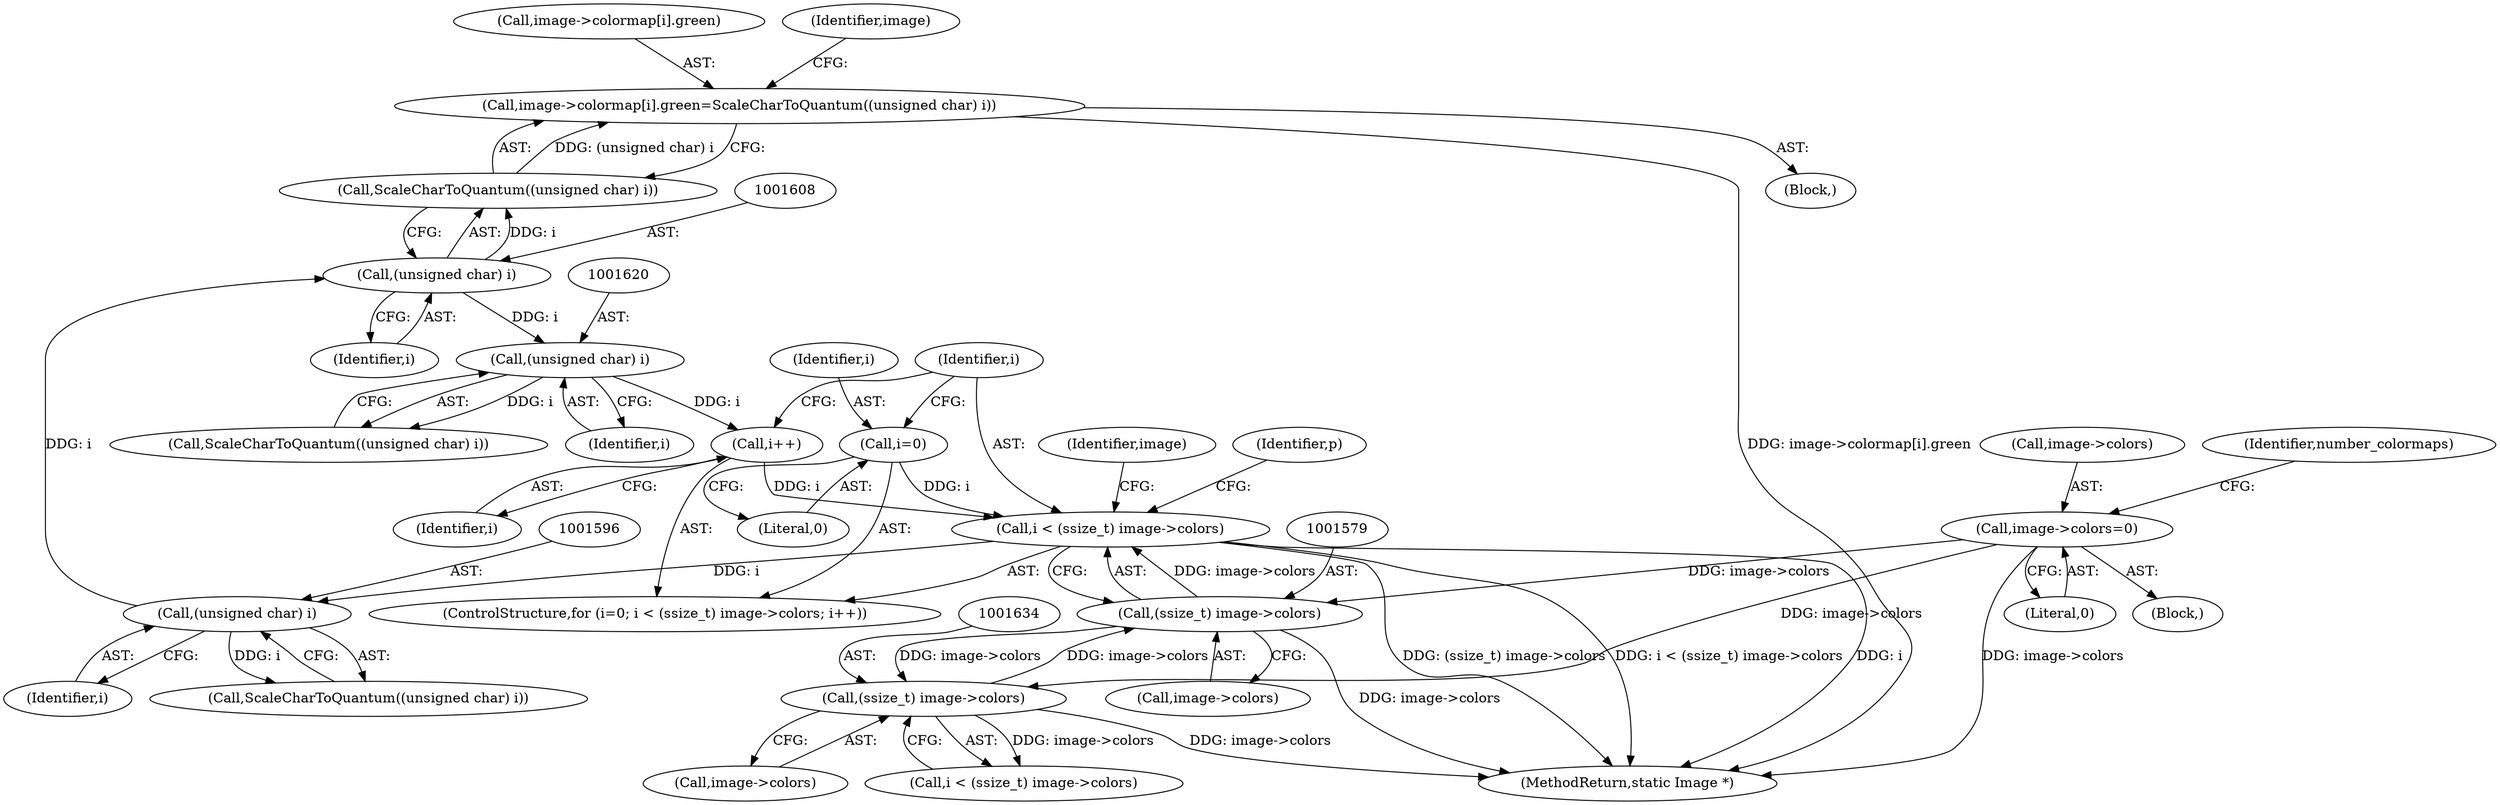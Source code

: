 digraph "0_ImageMagick_7fdf9ea808caa3c81a0eb42656e5fafc59084198@array" {
"1001598" [label="(Call,image->colormap[i].green=ScaleCharToQuantum((unsigned char) i))"];
"1001606" [label="(Call,ScaleCharToQuantum((unsigned char) i))"];
"1001607" [label="(Call,(unsigned char) i)"];
"1001595" [label="(Call,(unsigned char) i)"];
"1001576" [label="(Call,i < (ssize_t) image->colors)"];
"1001573" [label="(Call,i=0)"];
"1001583" [label="(Call,i++)"];
"1001619" [label="(Call,(unsigned char) i)"];
"1001578" [label="(Call,(ssize_t) image->colors)"];
"1001971" [label="(Call,image->colors=0)"];
"1001633" [label="(Call,(ssize_t) image->colors)"];
"1001598" [label="(Call,image->colormap[i].green=ScaleCharToQuantum((unsigned char) i))"];
"1001577" [label="(Identifier,i)"];
"1001574" [label="(Identifier,i)"];
"1001578" [label="(Call,(ssize_t) image->colors)"];
"1001635" [label="(Call,image->colors)"];
"1001585" [label="(Block,)"];
"1001975" [label="(Literal,0)"];
"1001580" [label="(Call,image->colors)"];
"1001785" [label="(Block,)"];
"1001607" [label="(Call,(unsigned char) i)"];
"1001631" [label="(Call,i < (ssize_t) image->colors)"];
"1001633" [label="(Call,(ssize_t) image->colors)"];
"1001618" [label="(Call,ScaleCharToQuantum((unsigned char) i))"];
"1001594" [label="(Call,ScaleCharToQuantum((unsigned char) i))"];
"1001978" [label="(Identifier,number_colormaps)"];
"1001597" [label="(Identifier,i)"];
"1001575" [label="(Literal,0)"];
"1001590" [label="(Identifier,image)"];
"1001595" [label="(Call,(unsigned char) i)"];
"1001583" [label="(Call,i++)"];
"1001971" [label="(Call,image->colors=0)"];
"1001599" [label="(Call,image->colormap[i].green)"];
"1001683" [label="(Identifier,p)"];
"1001573" [label="(Call,i=0)"];
"1001576" [label="(Call,i < (ssize_t) image->colors)"];
"1001621" [label="(Identifier,i)"];
"1001619" [label="(Call,(unsigned char) i)"];
"1002103" [label="(MethodReturn,static Image *)"];
"1001572" [label="(ControlStructure,for (i=0; i < (ssize_t) image->colors; i++))"];
"1001614" [label="(Identifier,image)"];
"1001609" [label="(Identifier,i)"];
"1001584" [label="(Identifier,i)"];
"1001606" [label="(Call,ScaleCharToQuantum((unsigned char) i))"];
"1001972" [label="(Call,image->colors)"];
"1001598" -> "1001585"  [label="AST: "];
"1001598" -> "1001606"  [label="CFG: "];
"1001599" -> "1001598"  [label="AST: "];
"1001606" -> "1001598"  [label="AST: "];
"1001614" -> "1001598"  [label="CFG: "];
"1001598" -> "1002103"  [label="DDG: image->colormap[i].green"];
"1001606" -> "1001598"  [label="DDG: (unsigned char) i"];
"1001606" -> "1001607"  [label="CFG: "];
"1001607" -> "1001606"  [label="AST: "];
"1001607" -> "1001606"  [label="DDG: i"];
"1001607" -> "1001609"  [label="CFG: "];
"1001608" -> "1001607"  [label="AST: "];
"1001609" -> "1001607"  [label="AST: "];
"1001595" -> "1001607"  [label="DDG: i"];
"1001607" -> "1001619"  [label="DDG: i"];
"1001595" -> "1001594"  [label="AST: "];
"1001595" -> "1001597"  [label="CFG: "];
"1001596" -> "1001595"  [label="AST: "];
"1001597" -> "1001595"  [label="AST: "];
"1001594" -> "1001595"  [label="CFG: "];
"1001595" -> "1001594"  [label="DDG: i"];
"1001576" -> "1001595"  [label="DDG: i"];
"1001576" -> "1001572"  [label="AST: "];
"1001576" -> "1001578"  [label="CFG: "];
"1001577" -> "1001576"  [label="AST: "];
"1001578" -> "1001576"  [label="AST: "];
"1001590" -> "1001576"  [label="CFG: "];
"1001683" -> "1001576"  [label="CFG: "];
"1001576" -> "1002103"  [label="DDG: (ssize_t) image->colors"];
"1001576" -> "1002103"  [label="DDG: i < (ssize_t) image->colors"];
"1001576" -> "1002103"  [label="DDG: i"];
"1001573" -> "1001576"  [label="DDG: i"];
"1001583" -> "1001576"  [label="DDG: i"];
"1001578" -> "1001576"  [label="DDG: image->colors"];
"1001573" -> "1001572"  [label="AST: "];
"1001573" -> "1001575"  [label="CFG: "];
"1001574" -> "1001573"  [label="AST: "];
"1001575" -> "1001573"  [label="AST: "];
"1001577" -> "1001573"  [label="CFG: "];
"1001583" -> "1001572"  [label="AST: "];
"1001583" -> "1001584"  [label="CFG: "];
"1001584" -> "1001583"  [label="AST: "];
"1001577" -> "1001583"  [label="CFG: "];
"1001619" -> "1001583"  [label="DDG: i"];
"1001619" -> "1001618"  [label="AST: "];
"1001619" -> "1001621"  [label="CFG: "];
"1001620" -> "1001619"  [label="AST: "];
"1001621" -> "1001619"  [label="AST: "];
"1001618" -> "1001619"  [label="CFG: "];
"1001619" -> "1001618"  [label="DDG: i"];
"1001578" -> "1001580"  [label="CFG: "];
"1001579" -> "1001578"  [label="AST: "];
"1001580" -> "1001578"  [label="AST: "];
"1001578" -> "1002103"  [label="DDG: image->colors"];
"1001971" -> "1001578"  [label="DDG: image->colors"];
"1001633" -> "1001578"  [label="DDG: image->colors"];
"1001578" -> "1001633"  [label="DDG: image->colors"];
"1001971" -> "1001785"  [label="AST: "];
"1001971" -> "1001975"  [label="CFG: "];
"1001972" -> "1001971"  [label="AST: "];
"1001975" -> "1001971"  [label="AST: "];
"1001978" -> "1001971"  [label="CFG: "];
"1001971" -> "1002103"  [label="DDG: image->colors"];
"1001971" -> "1001633"  [label="DDG: image->colors"];
"1001633" -> "1001631"  [label="AST: "];
"1001633" -> "1001635"  [label="CFG: "];
"1001634" -> "1001633"  [label="AST: "];
"1001635" -> "1001633"  [label="AST: "];
"1001631" -> "1001633"  [label="CFG: "];
"1001633" -> "1002103"  [label="DDG: image->colors"];
"1001633" -> "1001631"  [label="DDG: image->colors"];
}

